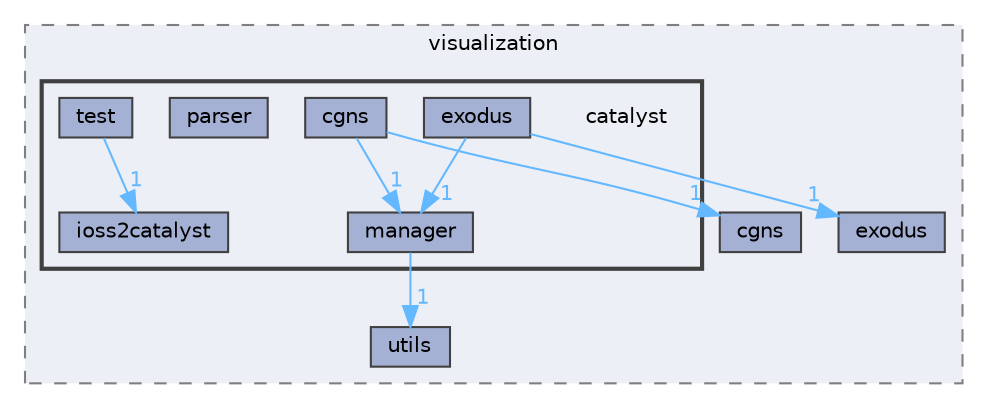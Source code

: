 digraph "src/visualization/catalyst"
{
 // INTERACTIVE_SVG=YES
 // LATEX_PDF_SIZE
  bgcolor="transparent";
  edge [fontname=Helvetica,fontsize=10,labelfontname=Helvetica,labelfontsize=10];
  node [fontname=Helvetica,fontsize=10,shape=box,height=0.2,width=0.4];
  compound=true
  subgraph clusterdir_b00de47ad7e2e13a637d9aa605dec95e {
    graph [ bgcolor="#edeff6", pencolor="grey50", label="visualization", fontname=Helvetica,fontsize=10 style="filled,dashed", URL="dir_b00de47ad7e2e13a637d9aa605dec95e.html",tooltip=""]
  dir_44ddcfcd8d126daea8faa82ee802e03a [label="cgns", fillcolor="#a4b1d4", color="grey25", style="filled", URL="dir_44ddcfcd8d126daea8faa82ee802e03a.html",tooltip=""];
  dir_41eed5bedcca2fdbdedfa33a60910a27 [label="utils", fillcolor="#a4b1d4", color="grey25", style="filled", URL="dir_41eed5bedcca2fdbdedfa33a60910a27.html",tooltip=""];
  dir_932149a0d3ac8bc564a6c12d318f16cf [label="exodus", fillcolor="#a4b1d4", color="grey25", style="filled", URL="dir_932149a0d3ac8bc564a6c12d318f16cf.html",tooltip=""];
  subgraph clusterdir_c3c45e1f3135eb5f9667e971577f0620 {
    graph [ bgcolor="#edeff6", pencolor="grey25", label="", fontname=Helvetica,fontsize=10 style="filled,bold", URL="dir_c3c45e1f3135eb5f9667e971577f0620.html",tooltip=""]
    dir_c3c45e1f3135eb5f9667e971577f0620 [shape=plaintext, label="catalyst"];
  dir_279bfbfcf4afb037c20484bf8e0a8e66 [label="cgns", fillcolor="#a4b1d4", color="grey25", style="filled", URL="dir_279bfbfcf4afb037c20484bf8e0a8e66.html",tooltip=""];
  dir_00f3bc6aebd0394b1cbccb9ae90c9e8e [label="exodus", fillcolor="#a4b1d4", color="grey25", style="filled", URL="dir_00f3bc6aebd0394b1cbccb9ae90c9e8e.html",tooltip=""];
  dir_10f1c31df37a3ea1290717472caf884f [label="ioss2catalyst", fillcolor="#a4b1d4", color="grey25", style="filled", URL="dir_10f1c31df37a3ea1290717472caf884f.html",tooltip=""];
  dir_cf86dd9e88440952dcb4faf1a63e19a3 [label="manager", fillcolor="#a4b1d4", color="grey25", style="filled", URL="dir_cf86dd9e88440952dcb4faf1a63e19a3.html",tooltip=""];
  dir_9e2aa0155c92f528c4db6406ef100278 [label="parser", fillcolor="#a4b1d4", color="grey25", style="filled", URL="dir_9e2aa0155c92f528c4db6406ef100278.html",tooltip=""];
  dir_92d1306f2ee72cb32792be8abb14a779 [label="test", fillcolor="#a4b1d4", color="grey25", style="filled", URL="dir_92d1306f2ee72cb32792be8abb14a779.html",tooltip=""];
  }
  }
  dir_279bfbfcf4afb037c20484bf8e0a8e66->dir_44ddcfcd8d126daea8faa82ee802e03a [headlabel="1", labeldistance=1.5 headhref="dir_000004_000005.html" color="steelblue1" fontcolor="steelblue1"];
  dir_279bfbfcf4afb037c20484bf8e0a8e66->dir_cf86dd9e88440952dcb4faf1a63e19a3 [headlabel="1", labeldistance=1.5 headhref="dir_000004_000019.html" color="steelblue1" fontcolor="steelblue1"];
  dir_00f3bc6aebd0394b1cbccb9ae90c9e8e->dir_932149a0d3ac8bc564a6c12d318f16cf [headlabel="1", labeldistance=1.5 headhref="dir_000008_000009.html" color="steelblue1" fontcolor="steelblue1"];
  dir_00f3bc6aebd0394b1cbccb9ae90c9e8e->dir_cf86dd9e88440952dcb4faf1a63e19a3 [headlabel="1", labeldistance=1.5 headhref="dir_000008_000019.html" color="steelblue1" fontcolor="steelblue1"];
  dir_cf86dd9e88440952dcb4faf1a63e19a3->dir_41eed5bedcca2fdbdedfa33a60910a27 [headlabel="1", labeldistance=1.5 headhref="dir_000019_000031.html" color="steelblue1" fontcolor="steelblue1"];
  dir_92d1306f2ee72cb32792be8abb14a779->dir_10f1c31df37a3ea1290717472caf884f [headlabel="1", labeldistance=1.5 headhref="dir_000025_000017.html" color="steelblue1" fontcolor="steelblue1"];
}

